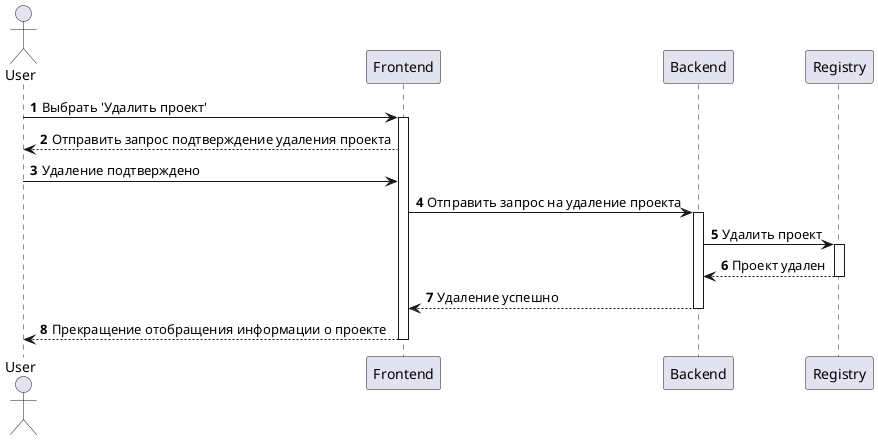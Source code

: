 @startuml

autonumber
actor User
participant "Frontend" as Frontend
participant "Backend" as Backend
participant "Registry" as Registry

User -> Frontend: Выбрать 'Удалить проект'
activate Frontend

Frontend --> User: Отправить запрос подтверждение удаления проекта
User -> Frontend: Удаление подтверждено
Frontend -> Backend: Отправить запрос на удаление проекта
activate Backend

Backend -> Registry: Удалить проект
activate Registry
Registry --> Backend: Проект удален
deactivate Registry

Backend --> Frontend: Удаление успешно
deactivate Backend

Frontend --> User: Прекращение отобращения информации о проекте
deactivate Frontend
@enduml